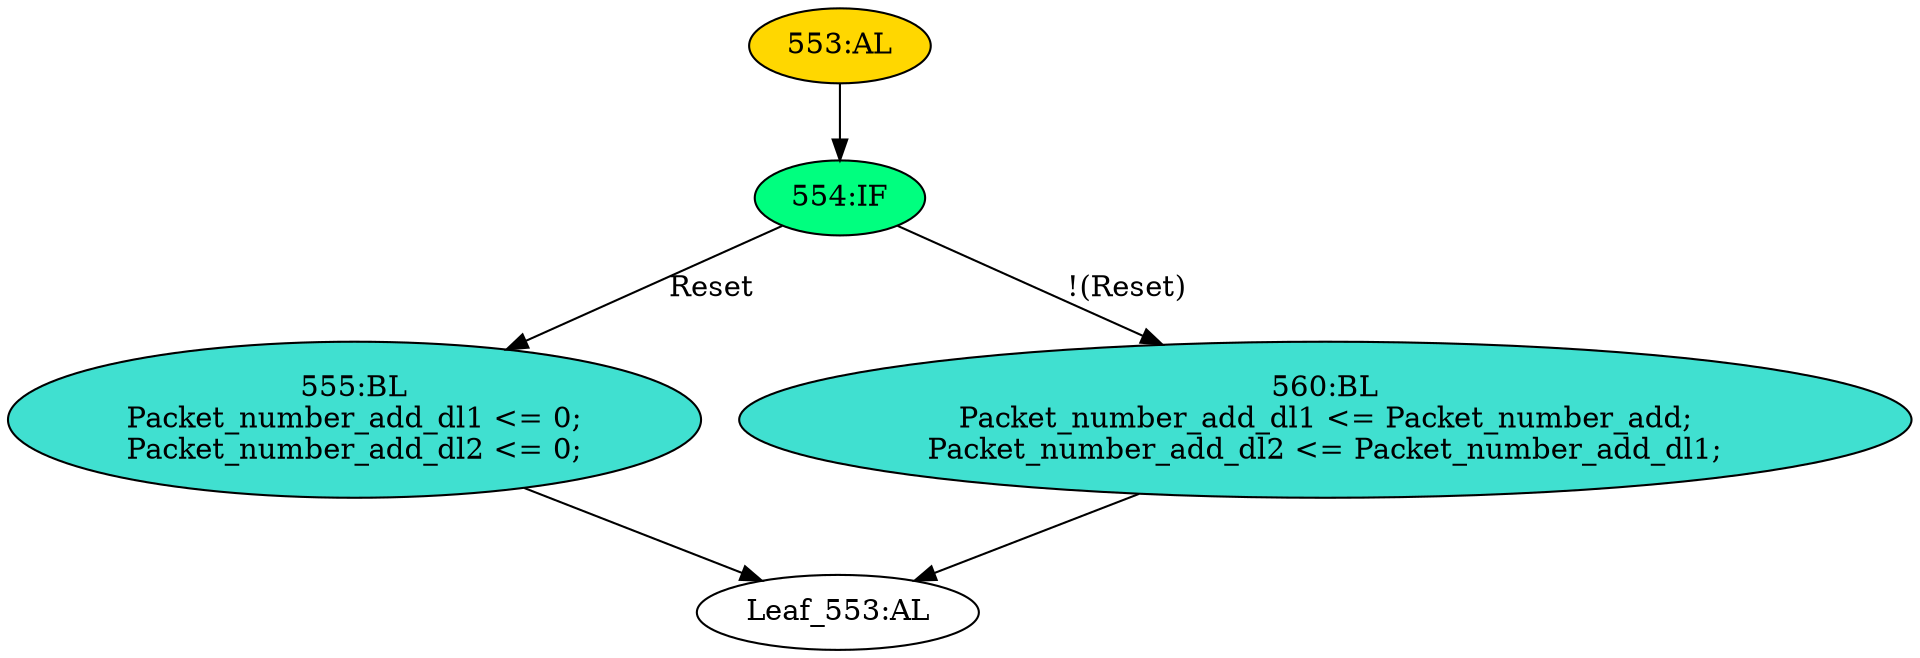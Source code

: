 strict digraph "" {
	node [label="\N"];
	"553:AL"	 [ast="<pyverilog.vparser.ast.Always object at 0x7fbd1c2d4390>",
		clk_sens=False,
		fillcolor=gold,
		label="553:AL",
		sens="['Clk_SYS', 'Reset']",
		statements="[]",
		style=filled,
		typ=Always,
		use_var="['Reset', 'Packet_number_add_dl1', 'Packet_number_add']"];
	"554:IF"	 [ast="<pyverilog.vparser.ast.IfStatement object at 0x7fbd1c2d4510>",
		fillcolor=springgreen,
		label="554:IF",
		statements="[]",
		style=filled,
		typ=IfStatement];
	"553:AL" -> "554:IF"	 [cond="[]",
		lineno=None];
	"555:BL"	 [ast="<pyverilog.vparser.ast.Block object at 0x7fbd1c2d4890>",
		fillcolor=turquoise,
		label="555:BL
Packet_number_add_dl1 <= 0;
Packet_number_add_dl2 <= 0;",
		statements="[<pyverilog.vparser.ast.NonblockingSubstitution object at 0x7fbd1c2d48d0>, <pyverilog.vparser.ast.NonblockingSubstitution object \
at 0x7fbd1c2d4a50>]",
		style=filled,
		typ=Block];
	"Leaf_553:AL"	 [def_var="['Packet_number_add_dl1', 'Packet_number_add_dl2']",
		label="Leaf_553:AL"];
	"555:BL" -> "Leaf_553:AL"	 [cond="[]",
		lineno=None];
	"560:BL"	 [ast="<pyverilog.vparser.ast.Block object at 0x7fbd1c2d4550>",
		fillcolor=turquoise,
		label="560:BL
Packet_number_add_dl1 <= Packet_number_add;
Packet_number_add_dl2 <= Packet_number_add_dl1;",
		statements="[<pyverilog.vparser.ast.NonblockingSubstitution object at 0x7fbd1c2d4590>, <pyverilog.vparser.ast.NonblockingSubstitution object \
at 0x7fbd1c2d4710>]",
		style=filled,
		typ=Block];
	"560:BL" -> "Leaf_553:AL"	 [cond="[]",
		lineno=None];
	"554:IF" -> "555:BL"	 [cond="['Reset']",
		label=Reset,
		lineno=554];
	"554:IF" -> "560:BL"	 [cond="['Reset']",
		label="!(Reset)",
		lineno=554];
}
